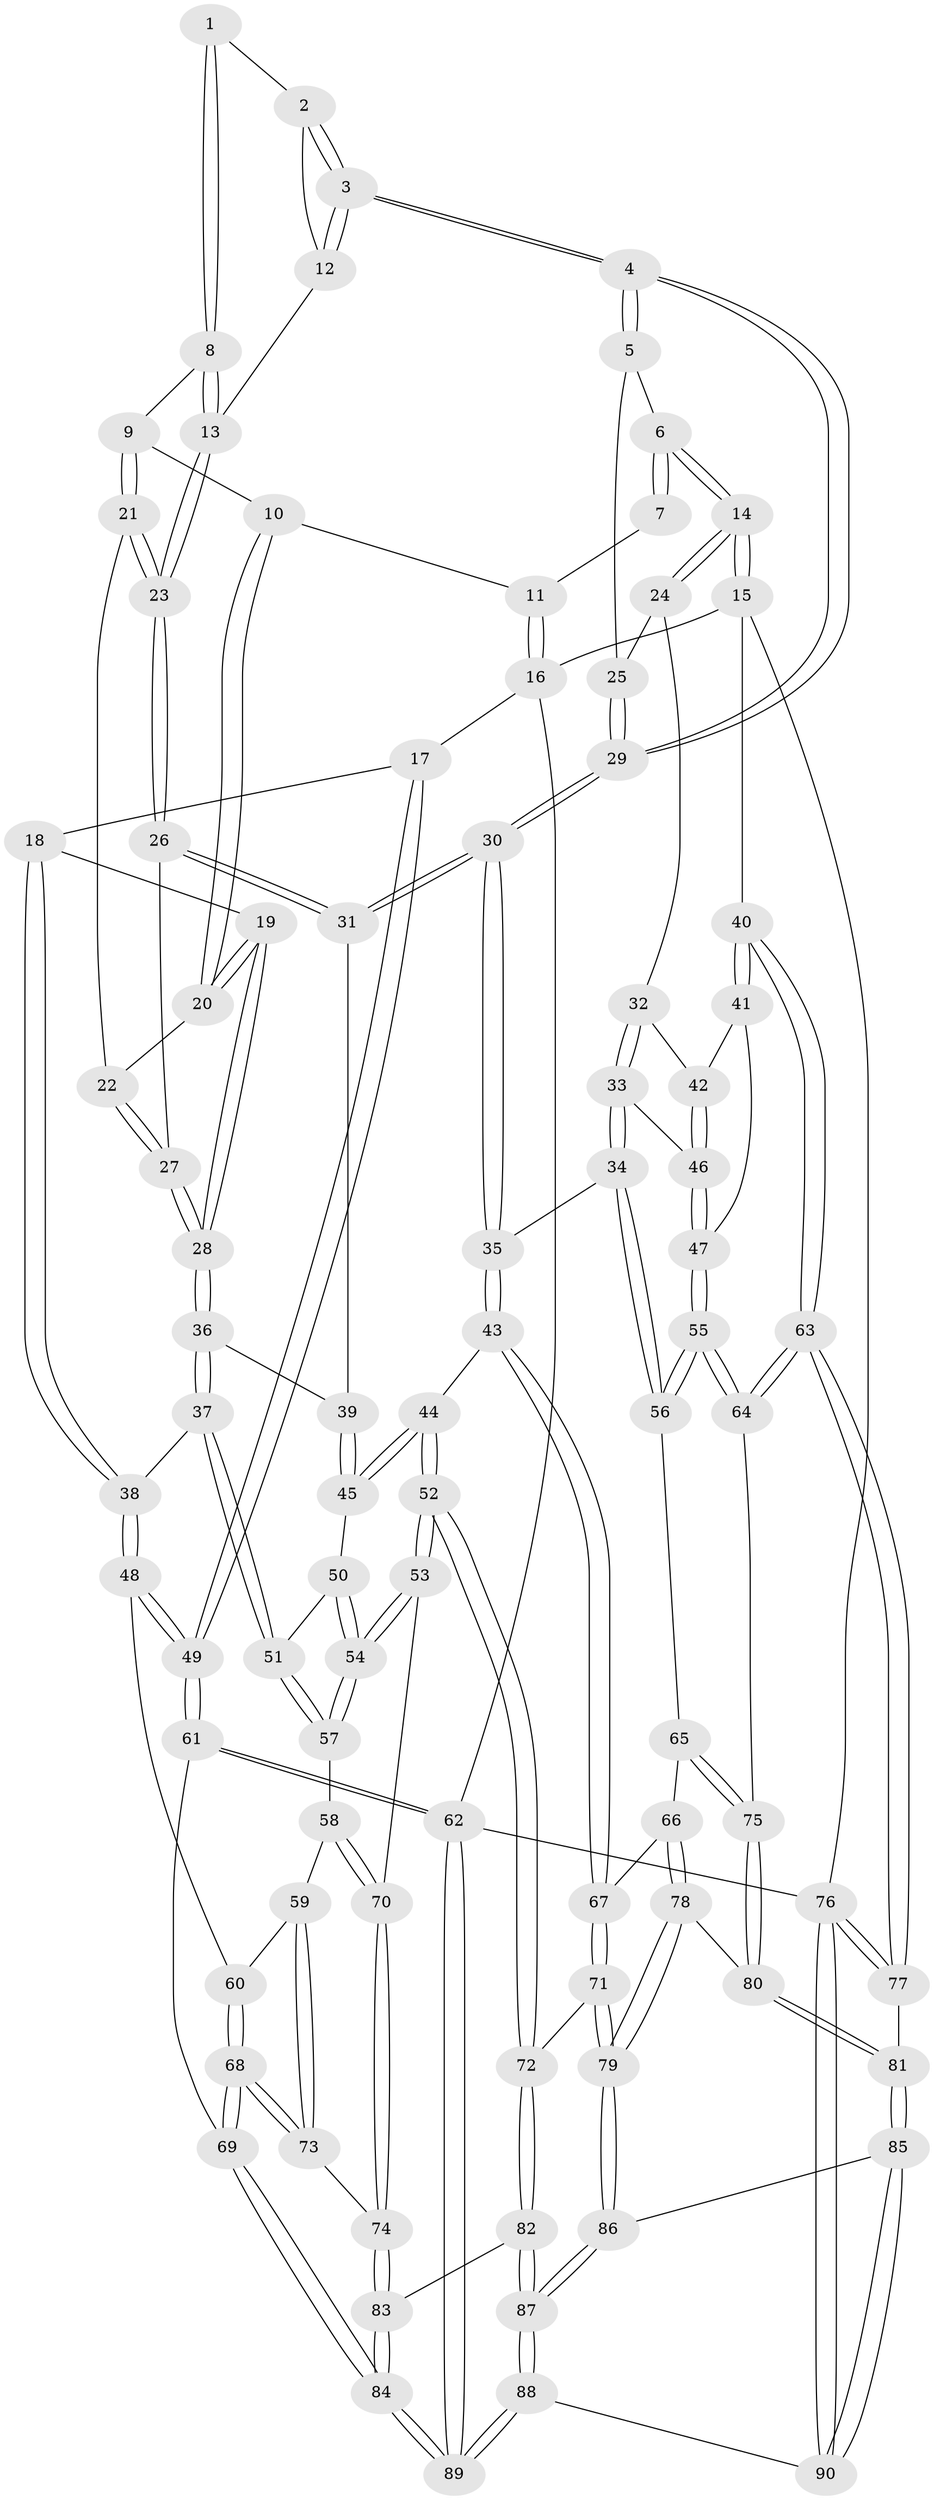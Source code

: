 // Generated by graph-tools (version 1.1) at 2025/11/02/27/25 16:11:53]
// undirected, 90 vertices, 222 edges
graph export_dot {
graph [start="1"]
  node [color=gray90,style=filled];
  1 [pos="+0.5140633449918186+0"];
  2 [pos="+0.5316543562728466+0"];
  3 [pos="+0.5999568567524132+0.10321076389634419"];
  4 [pos="+0.6569065973122395+0.18495220631235004"];
  5 [pos="+0.7865693601975073+0.020200143431787526"];
  6 [pos="+1+0"];
  7 [pos="+0.4791429947438106+0"];
  8 [pos="+0.4336710063798411+0.11773766740688874"];
  9 [pos="+0.40040037729401934+0.0895884143063746"];
  10 [pos="+0.27553099011717136+0"];
  11 [pos="+0.2758972206307377+0"];
  12 [pos="+0.45224161937931656+0.1429617973852704"];
  13 [pos="+0.4422080721021791+0.14938693051477692"];
  14 [pos="+1+0"];
  15 [pos="+1+0"];
  16 [pos="+0+0"];
  17 [pos="+0+0"];
  18 [pos="+0.058269349504429524+0.1651822392924537"];
  19 [pos="+0.19341912496465333+0.1615044949295775"];
  20 [pos="+0.24950183029348189+0.011589410978026075"];
  21 [pos="+0.3873219837771359+0.13977214402493915"];
  22 [pos="+0.34859369227349457+0.13359927013452158"];
  23 [pos="+0.43220932057875255+0.16945973345095286"];
  24 [pos="+0.9225904696573743+0.154096969723858"];
  25 [pos="+0.842252876635299+0.16572459323668462"];
  26 [pos="+0.43785063321698026+0.2328834019213884"];
  27 [pos="+0.3414608823134936+0.19636457479398117"];
  28 [pos="+0.22491260776666422+0.23864820287913416"];
  29 [pos="+0.6626295342140932+0.22907061211185656"];
  30 [pos="+0.6482255234491716+0.30538901441167154"];
  31 [pos="+0.4492336069132165+0.2530646316966888"];
  32 [pos="+0.9158375401229392+0.27570788796639023"];
  33 [pos="+0.783184840330187+0.3396628508395703"];
  34 [pos="+0.6738128535354883+0.3271981467100224"];
  35 [pos="+0.6516008853453492+0.3158805045343661"];
  36 [pos="+0.22761004649285924+0.3071073312951086"];
  37 [pos="+0.20069236615598335+0.3526584334407405"];
  38 [pos="+0.06585842795199187+0.36264043388772926"];
  39 [pos="+0.3710926922131258+0.31396243683041125"];
  40 [pos="+1+0.38291762839818255"];
  41 [pos="+1+0.32826934399592606"];
  42 [pos="+1+0.3269252735059527"];
  43 [pos="+0.6031896496653955+0.3878156559477716"];
  44 [pos="+0.5138550317859999+0.42331591044213385"];
  45 [pos="+0.39715296804749567+0.4017500056295431"];
  46 [pos="+0.8698485690513938+0.41472959615016175"];
  47 [pos="+0.8901530299870548+0.44844175047581714"];
  48 [pos="+0.003079958405275442+0.3920544592209196"];
  49 [pos="+0+0.42050478121919377"];
  50 [pos="+0.37365162067317903+0.42820752186698513"];
  51 [pos="+0.20257120296017253+0.35754488583217053"];
  52 [pos="+0.3979627858197937+0.5733612037607169"];
  53 [pos="+0.3648214734907306+0.5553489463161716"];
  54 [pos="+0.35293921251800664+0.5107256718250319"];
  55 [pos="+0.9291970349943053+0.5187127339881669"];
  56 [pos="+0.7353591471597104+0.45231959326163906"];
  57 [pos="+0.21071529050443563+0.4010591465415115"];
  58 [pos="+0.19887098015634666+0.46411833569737043"];
  59 [pos="+0.15764994374264263+0.5167791853737708"];
  60 [pos="+0.09074542009768276+0.4981599016414643"];
  61 [pos="+0+0.6993850372400138"];
  62 [pos="+0+1"];
  63 [pos="+1+0.5584042818226912"];
  64 [pos="+0.9309310157821553+0.5210973136711553"];
  65 [pos="+0.7630864452686106+0.5450399330134846"];
  66 [pos="+0.7036151505158597+0.5940039806194907"];
  67 [pos="+0.6008318671147431+0.4667069943398523"];
  68 [pos="+0.03195798358707438+0.6709311719466449"];
  69 [pos="+0+0.7009084686043932"];
  70 [pos="+0.2841841992416316+0.5778685566502241"];
  71 [pos="+0.5199869867892257+0.7032407461867995"];
  72 [pos="+0.48863200952740404+0.7065773559225497"];
  73 [pos="+0.15343610783008588+0.6506880875463144"];
  74 [pos="+0.190543829706573+0.6618612162273582"];
  75 [pos="+0.845753425391324+0.5769288520036563"];
  76 [pos="+1+1"];
  77 [pos="+1+0.6890520304299584"];
  78 [pos="+0.6729763641017258+0.6777168668158848"];
  79 [pos="+0.5999334673376877+0.7289780205948321"];
  80 [pos="+0.8277868184031022+0.6804227805486597"];
  81 [pos="+0.8976133568759712+0.7800089655645008"];
  82 [pos="+0.3801594583693454+0.8156370198126079"];
  83 [pos="+0.31242029093853757+0.8353941072996789"];
  84 [pos="+0.23198433816560557+0.9363721068969828"];
  85 [pos="+0.8046773369775103+0.907343392137271"];
  86 [pos="+0.6599866289911961+0.8240753900977753"];
  87 [pos="+0.5305284506520003+1"];
  88 [pos="+0.5547714515237321+1"];
  89 [pos="+0.1334138204896572+1"];
  90 [pos="+0.8661790084743672+1"];
  1 -- 2;
  1 -- 8;
  1 -- 8;
  2 -- 3;
  2 -- 3;
  2 -- 12;
  3 -- 4;
  3 -- 4;
  3 -- 12;
  3 -- 12;
  4 -- 5;
  4 -- 5;
  4 -- 29;
  4 -- 29;
  5 -- 6;
  5 -- 25;
  6 -- 7;
  6 -- 7;
  6 -- 14;
  6 -- 14;
  7 -- 11;
  8 -- 9;
  8 -- 13;
  8 -- 13;
  9 -- 10;
  9 -- 21;
  9 -- 21;
  10 -- 11;
  10 -- 20;
  10 -- 20;
  11 -- 16;
  11 -- 16;
  12 -- 13;
  13 -- 23;
  13 -- 23;
  14 -- 15;
  14 -- 15;
  14 -- 24;
  14 -- 24;
  15 -- 16;
  15 -- 40;
  15 -- 76;
  16 -- 17;
  16 -- 62;
  17 -- 18;
  17 -- 49;
  17 -- 49;
  18 -- 19;
  18 -- 38;
  18 -- 38;
  19 -- 20;
  19 -- 20;
  19 -- 28;
  19 -- 28;
  20 -- 22;
  21 -- 22;
  21 -- 23;
  21 -- 23;
  22 -- 27;
  22 -- 27;
  23 -- 26;
  23 -- 26;
  24 -- 25;
  24 -- 32;
  25 -- 29;
  25 -- 29;
  26 -- 27;
  26 -- 31;
  26 -- 31;
  27 -- 28;
  27 -- 28;
  28 -- 36;
  28 -- 36;
  29 -- 30;
  29 -- 30;
  30 -- 31;
  30 -- 31;
  30 -- 35;
  30 -- 35;
  31 -- 39;
  32 -- 33;
  32 -- 33;
  32 -- 42;
  33 -- 34;
  33 -- 34;
  33 -- 46;
  34 -- 35;
  34 -- 56;
  34 -- 56;
  35 -- 43;
  35 -- 43;
  36 -- 37;
  36 -- 37;
  36 -- 39;
  37 -- 38;
  37 -- 51;
  37 -- 51;
  38 -- 48;
  38 -- 48;
  39 -- 45;
  39 -- 45;
  40 -- 41;
  40 -- 41;
  40 -- 63;
  40 -- 63;
  41 -- 42;
  41 -- 47;
  42 -- 46;
  42 -- 46;
  43 -- 44;
  43 -- 67;
  43 -- 67;
  44 -- 45;
  44 -- 45;
  44 -- 52;
  44 -- 52;
  45 -- 50;
  46 -- 47;
  46 -- 47;
  47 -- 55;
  47 -- 55;
  48 -- 49;
  48 -- 49;
  48 -- 60;
  49 -- 61;
  49 -- 61;
  50 -- 51;
  50 -- 54;
  50 -- 54;
  51 -- 57;
  51 -- 57;
  52 -- 53;
  52 -- 53;
  52 -- 72;
  52 -- 72;
  53 -- 54;
  53 -- 54;
  53 -- 70;
  54 -- 57;
  54 -- 57;
  55 -- 56;
  55 -- 56;
  55 -- 64;
  55 -- 64;
  56 -- 65;
  57 -- 58;
  58 -- 59;
  58 -- 70;
  58 -- 70;
  59 -- 60;
  59 -- 73;
  59 -- 73;
  60 -- 68;
  60 -- 68;
  61 -- 62;
  61 -- 62;
  61 -- 69;
  62 -- 89;
  62 -- 89;
  62 -- 76;
  63 -- 64;
  63 -- 64;
  63 -- 77;
  63 -- 77;
  64 -- 75;
  65 -- 66;
  65 -- 75;
  65 -- 75;
  66 -- 67;
  66 -- 78;
  66 -- 78;
  67 -- 71;
  67 -- 71;
  68 -- 69;
  68 -- 69;
  68 -- 73;
  68 -- 73;
  69 -- 84;
  69 -- 84;
  70 -- 74;
  70 -- 74;
  71 -- 72;
  71 -- 79;
  71 -- 79;
  72 -- 82;
  72 -- 82;
  73 -- 74;
  74 -- 83;
  74 -- 83;
  75 -- 80;
  75 -- 80;
  76 -- 77;
  76 -- 77;
  76 -- 90;
  76 -- 90;
  77 -- 81;
  78 -- 79;
  78 -- 79;
  78 -- 80;
  79 -- 86;
  79 -- 86;
  80 -- 81;
  80 -- 81;
  81 -- 85;
  81 -- 85;
  82 -- 83;
  82 -- 87;
  82 -- 87;
  83 -- 84;
  83 -- 84;
  84 -- 89;
  84 -- 89;
  85 -- 86;
  85 -- 90;
  85 -- 90;
  86 -- 87;
  86 -- 87;
  87 -- 88;
  87 -- 88;
  88 -- 89;
  88 -- 89;
  88 -- 90;
}
